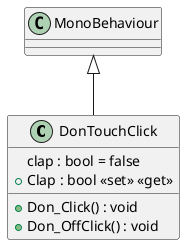 @startuml
class DonTouchClick {
    clap : bool = false
    + Clap : bool <<set>> <<get>>
    + Don_Click() : void
    + Don_OffClick() : void
}
MonoBehaviour <|-- DonTouchClick
@enduml

